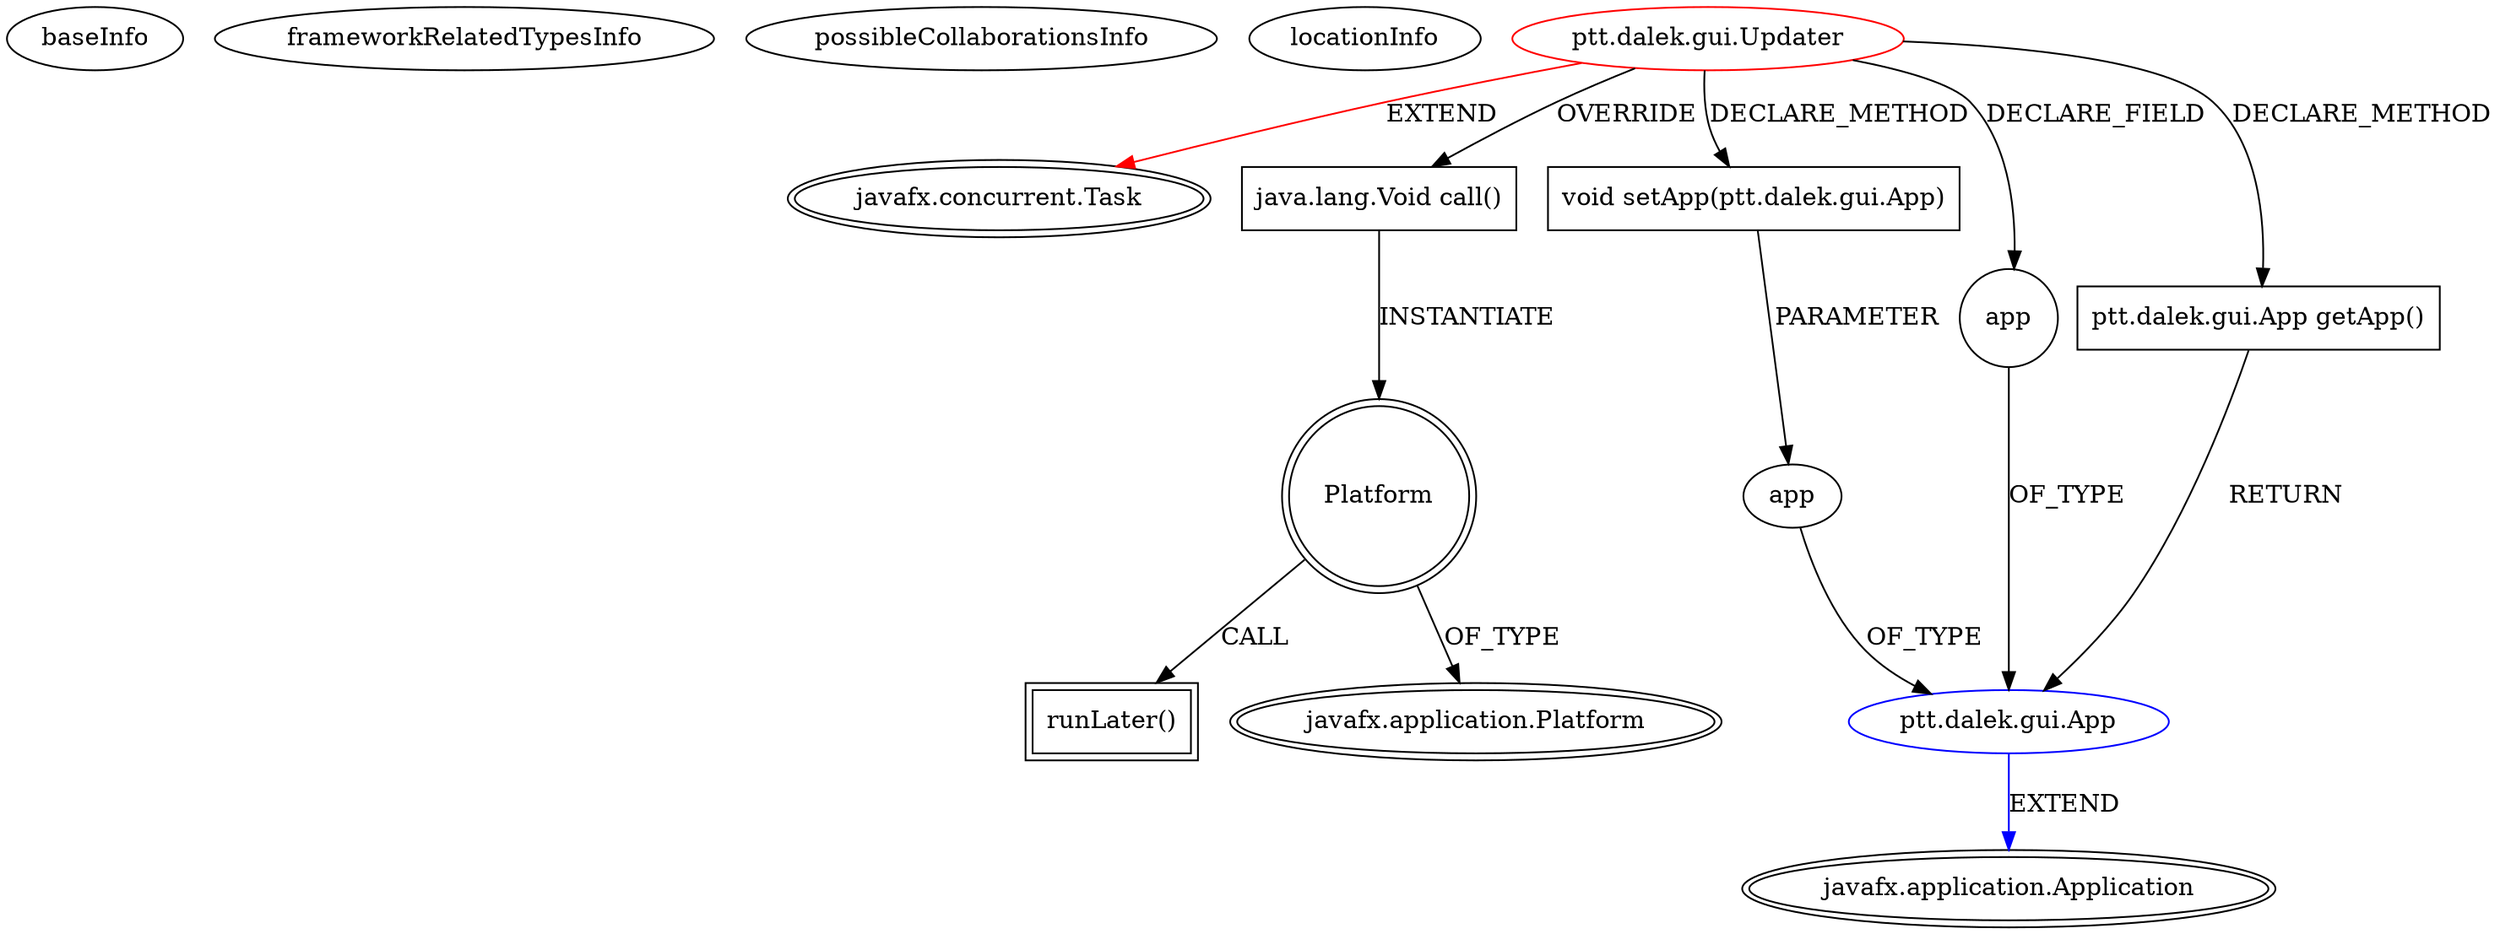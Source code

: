 digraph {
baseInfo[graphId=1046,category="extension_graph",isAnonymous=false,possibleRelation=true]
frameworkRelatedTypesInfo[0="javafx.concurrent.Task"]
possibleCollaborationsInfo[0="1046~CLIENT_METHOD_DECLARATION-PARAMETER_DECLARATION-CLIENT_METHOD_DECLARATION-RETURN_TYPE-FIELD_DECLARATION-~javafx.concurrent.Task ~javafx.application.Application ~false~false"]
locationInfo[projectName="Ollowayne-dalekPTT",filePath="/Ollowayne-dalekPTT/dalekPTT-master/src/ptt/dalek/gui/Updater.java",contextSignature="Updater",graphId="1046"]
0[label="ptt.dalek.gui.Updater",vertexType="ROOT_CLIENT_CLASS_DECLARATION",isFrameworkType=false,color=red]
1[label="javafx.concurrent.Task",vertexType="FRAMEWORK_CLASS_TYPE",isFrameworkType=true,peripheries=2]
2[label="app",vertexType="FIELD_DECLARATION",isFrameworkType=false,shape=circle]
3[label="ptt.dalek.gui.App",vertexType="REFERENCE_CLIENT_CLASS_DECLARATION",isFrameworkType=false,color=blue]
4[label="javafx.application.Application",vertexType="FRAMEWORK_CLASS_TYPE",isFrameworkType=true,peripheries=2]
5[label="java.lang.Void call()",vertexType="OVERRIDING_METHOD_DECLARATION",isFrameworkType=false,shape=box]
6[label="Platform",vertexType="VARIABLE_EXPRESION",isFrameworkType=true,peripheries=2,shape=circle]
8[label="javafx.application.Platform",vertexType="FRAMEWORK_CLASS_TYPE",isFrameworkType=true,peripheries=2]
7[label="runLater()",vertexType="INSIDE_CALL",isFrameworkType=true,peripheries=2,shape=box]
11[label="ptt.dalek.gui.App getApp()",vertexType="CLIENT_METHOD_DECLARATION",isFrameworkType=false,shape=box]
13[label="void setApp(ptt.dalek.gui.App)",vertexType="CLIENT_METHOD_DECLARATION",isFrameworkType=false,shape=box]
14[label="app",vertexType="PARAMETER_DECLARATION",isFrameworkType=false]
0->1[label="EXTEND",color=red]
0->2[label="DECLARE_FIELD"]
3->4[label="EXTEND",color=blue]
2->3[label="OF_TYPE"]
0->5[label="OVERRIDE"]
5->6[label="INSTANTIATE"]
6->8[label="OF_TYPE"]
6->7[label="CALL"]
0->11[label="DECLARE_METHOD"]
11->3[label="RETURN"]
0->13[label="DECLARE_METHOD"]
14->3[label="OF_TYPE"]
13->14[label="PARAMETER"]
}

